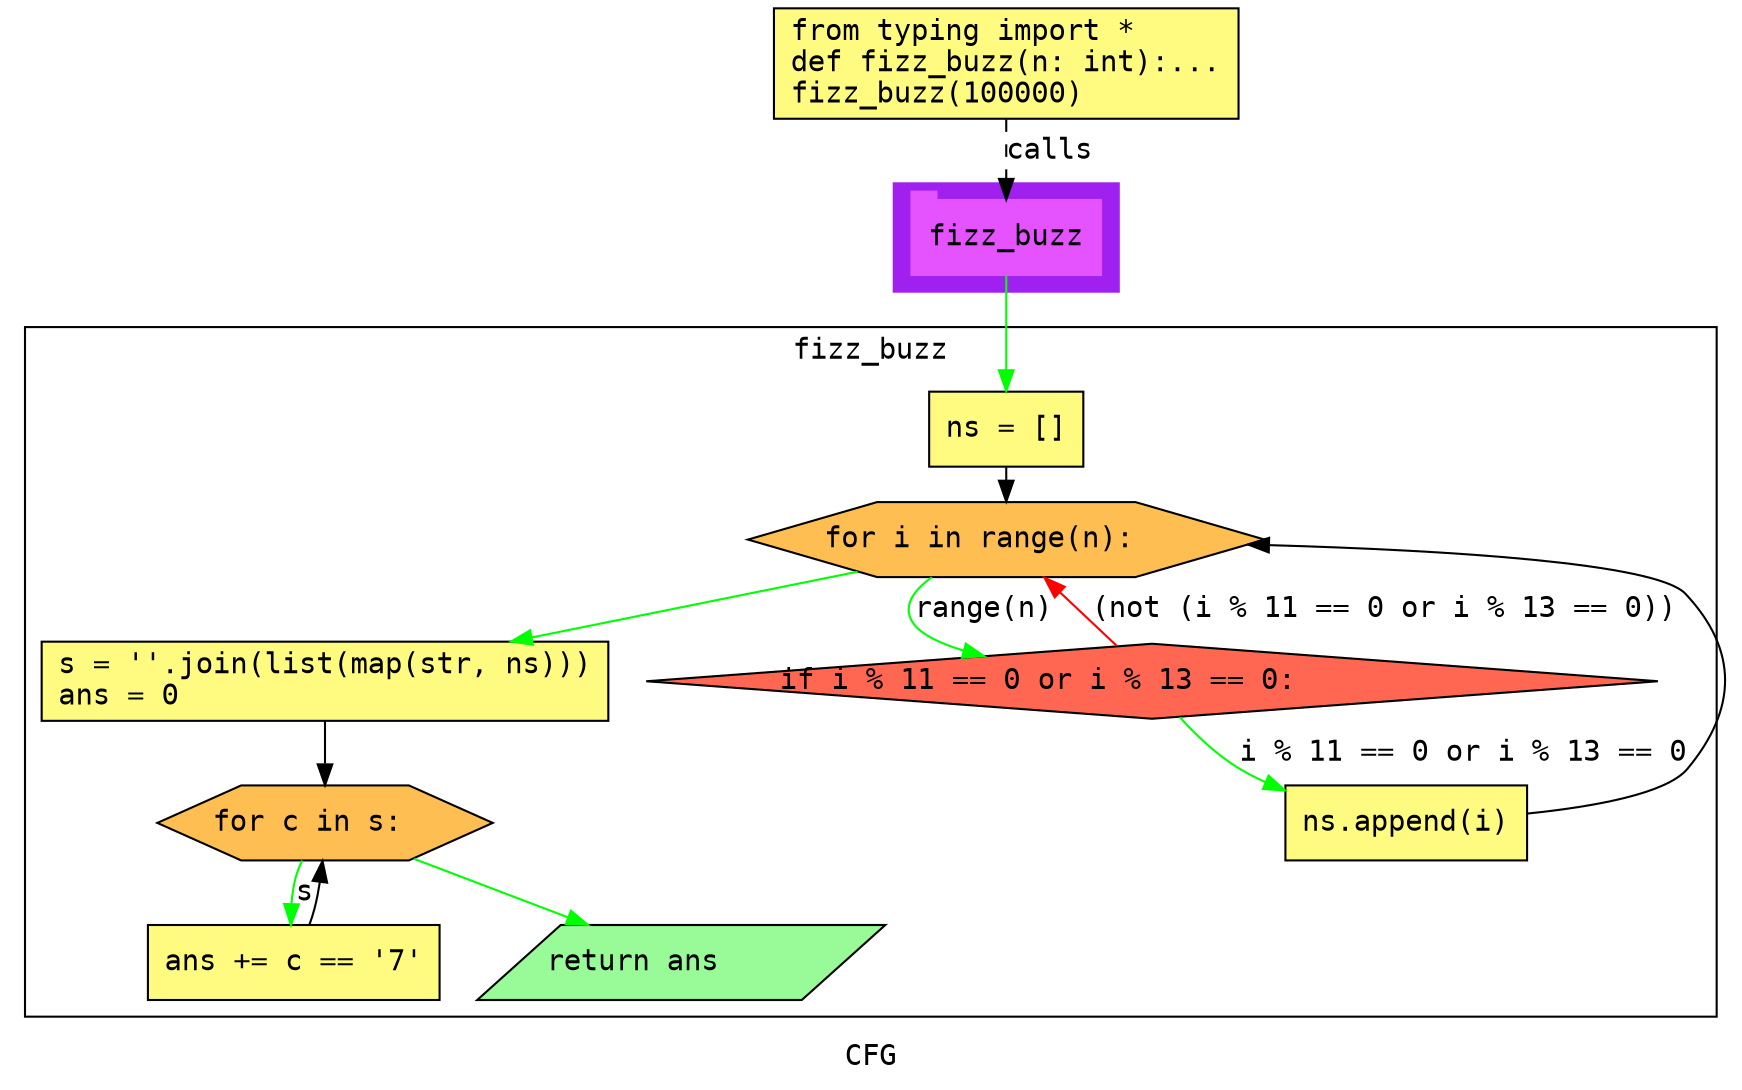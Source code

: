 digraph cluster4CFG {
	graph [bb="0,0,828,515",
		compound=True,
		fontname="DejaVu Sans Mono",
		label=CFG,
		lheight=0.21,
		lp="414,11.5",
		lwidth=0.35,
		pack=False,
		rankdir=TB,
		ranksep=0.02
	];
	node [fontname="DejaVu Sans Mono",
		label="\N"
	];
	edge [fontname="DejaVu Sans Mono"];
	subgraph cluster_1 {
		graph [bb="425,379,533,431",
			color=purple,
			compound=true,
			fontname="DejaVu Sans Mono",
			label="",
			rankdir=TB,
			ranksep=0.02,
			shape=tab,
			style=filled
		];
		node [fontname="DejaVu Sans Mono"];
		edge [fontname="DejaVu Sans Mono"];
		19	[color="#E552FF",
			height=0.5,
			label=fizz_buzz,
			linenum="[15]",
			pos="479,405",
			shape=tab,
			style=filled,
			width=1.2639];
	}
	subgraph cluster0fizz_buzz {
		graph [bb="8,31,820,362",
			compound=True,
			fontname="DejaVu Sans Mono",
			label=fizz_buzz,
			lheight=0.21,
			lp="414,350.5",
			lwidth=1.04,
			pack=False,
			rankdir=TB,
			ranksep=0.02
		];
		node [fontname="DejaVu Sans Mono"];
		edge [fontname="DejaVu Sans Mono"];
		subgraph cluster_4 {
			graph [color=purple,
				compound=true,
				fontname="DejaVu Sans Mono",
				label="",
				rankdir=TB,
				ranksep=0.02,
				shape=tab,
				style=filled
			];
			node [fontname="DejaVu Sans Mono"];
			edge [fontname="DejaVu Sans Mono"];
		}
		subgraph cluster_8 {
			graph [color=purple,
				compound=true,
				fontname="DejaVu Sans Mono",
				label="",
				rankdir=TB,
				ranksep=0.02,
				shape=tab,
				style=filled
			];
			node [fontname="DejaVu Sans Mono"];
			edge [fontname="DejaVu Sans Mono"];
		}
		subgraph cluster_7 {
			graph [color=purple,
				compound=true,
				fontname="DejaVu Sans Mono",
				label="",
				rankdir=TB,
				ranksep=0.02,
				shape=tab,
				style=filled
			];
			node [fontname="DejaVu Sans Mono"];
			edge [fontname="DejaVu Sans Mono"];
		}
		3	[fillcolor="#FFFB81",
			height=0.5,
			label="ns = []\l",
			linenum="[5]",
			pos="479,313",
			shape=rectangle,
			style="filled,solid",
			width=1.0278];
		4	[fillcolor="#FFBE52",
			height=0.5,
			label="for i in range(n):\l",
			linenum="[6]",
			pos="479,260",
			shape=hexagon,
			style="filled,solid",
			width=3.4397];
		3 -> 4	[color=black,
			pos="e,479,278.25 479,294.73 479,292.66 479,290.5 479,288.32"];
		6	[fillcolor="#FF6752",
			height=0.5,
			label="if i % 11 == 0 or i % 13 == 0:\l",
			linenum="[7]",
			pos="549,192",
			shape=diamond,
			style="filled,solid",
			width=6.7405];
		4 -> 6	[color=green,
			label="range(n)",
			lp="467.5,226.5",
			pos="e,467.63,203.97 442.24,241.84 433.02,235.21 427.41,227.25 434,219 437.97,214.03 446.78,209.95 457.85,206.61"];
		7	[fillcolor="#FFFB81",
			height=0.52778,
			label="s = ''.join(list(map(str, ns)))\lans = 0\l",
			linenum="[9, 10]",
			pos="152,192",
			shape=rectangle,
			style="filled,solid",
			width=3.7778];
		4 -> 7	[color=green,
			pos="e,241.32,211.03 407.64,244.6 361.84,235.35 301.7,223.22 251.27,213.04"];
		6 -> 4	[color=red,
			label="(not (i % 11 == 0 or i % 13 == 0))",
			lp="660.5,226.5",
			pos="e,497.39,241.66 531.93,209.09 523.76,216.8 513.8,226.19 504.74,234.73"];
		8	[fillcolor="#FFFB81",
			height=0.5,
			label="ns.append(i)\l",
			linenum="[8]",
			pos="671,124",
			shape=rectangle,
			style="filled,solid",
			width=1.6111];
		6 -> 8	[color=green,
			label="i % 11 == 0 or i % 13 == 0",
			lp="698.5,157.5",
			pos="e,612.78,139.61 562.33,174.7 569.96,166.3 580.15,156.48 591,150 594.9,147.67 599.04,145.54 603.3,143.59"];
		8 -> 4	[color=black,
			pos="e,594.66,257.62 729.35,128.51 761.17,131.78 796.05,138.04 806,150 829.88,178.7 830.57,206.79 805,234 791.07,248.82 690.55,254.88 \
604.77,257.35"];
		14	[fillcolor="#FFBE52",
			height=0.5,
			label="for c in s:\l",
			linenum="[11]",
			pos="152,124",
			shape=hexagon,
			style="filled,solid",
			width=2.2306];
		7 -> 14	[color=black,
			pos="e,152,142.1 152,172.97 152,166.65 152,159.41 152,152.51"];
		15	[fillcolor="#FFFB81",
			height=0.5,
			label="ans += c == '7'\l",
			linenum="[12]",
			pos="137,57",
			shape=rectangle,
			style="filled,solid",
			width=1.9444];
		14 -> 15	[color=green,
			label=s,
			lp="142.5,90.5",
			pos="e,135.63,75 141.07,105.98 139.82,103.39 138.74,100.69 138,98 136.89,93.97 136.25,89.625 135.92,85.336"];
		16	[fillcolor="#98fb98",
			height=0.5,
			label="return ans\l",
			linenum="[13]",
			pos="319,57",
			shape=parallelogram,
			style="filled,solid",
			width=2.6206];
		14 -> 16	[color=green,
			pos="e,275.12,75.078 194.14,106.6 215.88,98.136 242.63,87.726 265.78,78.714"];
		15 -> 14	[color=black,
			pos="e,150.81,105.69 144.48,75.02 145.44,77.656 146.32,80.375 147,83 148.03,87.002 148.85,91.287 149.51,95.511"];
	}
	1	[fillcolor="#FFFB81",
		height=0.73611,
		label="from typing import *\ldef fizz_buzz(n: int):...\lfizz_buzz(100000)\l",
		linenum="[1]",
		pos="479,488.5",
		shape=rectangle,
		style="filled,solid",
		width=3.0972];
	1 -> 19	[label=calls,
		lp="500,446.5",
		pos="e,479,423.13 479,461.71 479,452.66 479,442.47 479,433.3",
		style=dashed];
	19 -> 3	[color=green,
		pos="e,479,331.3 479,386.65 479,373.82 479,356.11 479,341.38"];
}
